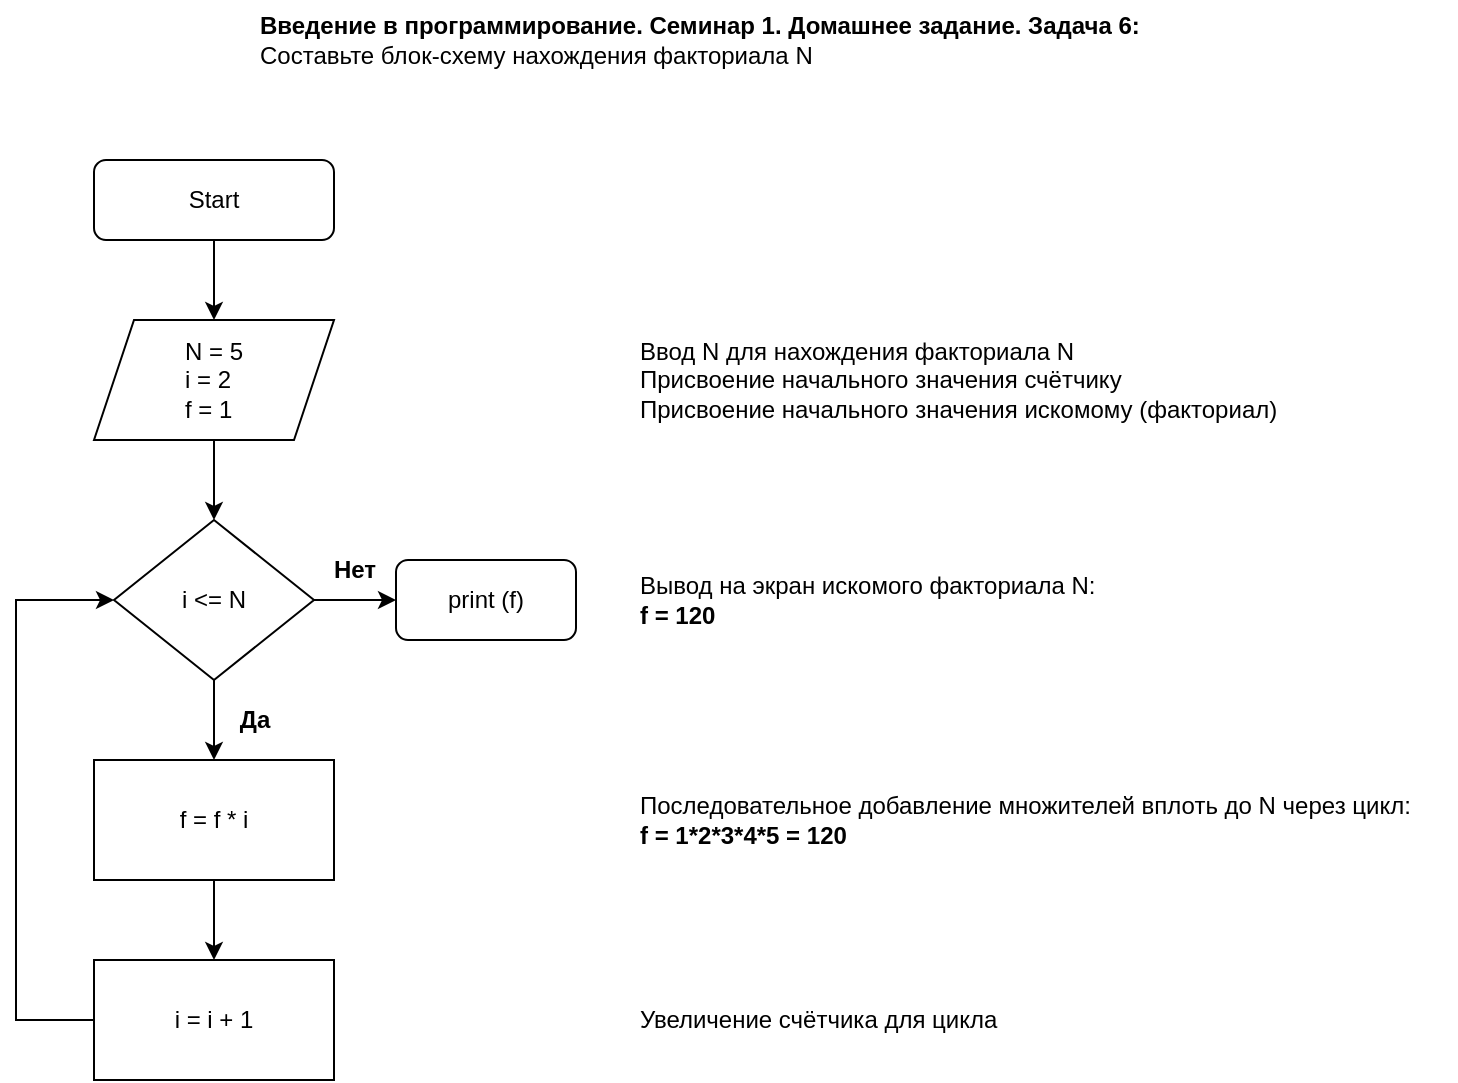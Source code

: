 <mxfile version="20.6.2" type="github">
  <diagram id="C5RBs43oDa-KdzZeNtuy" name="Page-1">
    <mxGraphModel dx="1422" dy="754" grid="1" gridSize="10" guides="1" tooltips="1" connect="1" arrows="1" fold="1" page="1" pageScale="1" pageWidth="827" pageHeight="1169" math="0" shadow="0">
      <root>
        <mxCell id="WIyWlLk6GJQsqaUBKTNV-0" />
        <mxCell id="WIyWlLk6GJQsqaUBKTNV-1" parent="WIyWlLk6GJQsqaUBKTNV-0" />
        <mxCell id="I4YClmw_gs8bAhVqxYCF-11" value="" style="edgeStyle=orthogonalEdgeStyle;rounded=0;orthogonalLoop=1;jettySize=auto;html=1;" parent="WIyWlLk6GJQsqaUBKTNV-1" source="I4YClmw_gs8bAhVqxYCF-12" edge="1">
          <mxGeometry relative="1" as="geometry">
            <mxPoint x="179" y="200" as="targetPoint" />
          </mxGeometry>
        </mxCell>
        <mxCell id="I4YClmw_gs8bAhVqxYCF-12" value="Start" style="rounded=1;whiteSpace=wrap;html=1;fontSize=12;glass=0;strokeWidth=1;shadow=0;" parent="WIyWlLk6GJQsqaUBKTNV-1" vertex="1">
          <mxGeometry x="119" y="120" width="120" height="40" as="geometry" />
        </mxCell>
        <mxCell id="I4YClmw_gs8bAhVqxYCF-13" value="print (f)" style="rounded=1;whiteSpace=wrap;html=1;fontSize=12;glass=0;strokeWidth=1;shadow=0;" parent="WIyWlLk6GJQsqaUBKTNV-1" vertex="1">
          <mxGeometry x="270" y="320" width="90" height="40" as="geometry" />
        </mxCell>
        <mxCell id="I4YClmw_gs8bAhVqxYCF-25" value="" style="edgeStyle=orthogonalEdgeStyle;rounded=0;orthogonalLoop=1;jettySize=auto;html=1;" parent="WIyWlLk6GJQsqaUBKTNV-1" source="I4YClmw_gs8bAhVqxYCF-15" target="I4YClmw_gs8bAhVqxYCF-22" edge="1">
          <mxGeometry relative="1" as="geometry" />
        </mxCell>
        <mxCell id="I4YClmw_gs8bAhVqxYCF-15" value="&lt;div style=&quot;text-align: justify;&quot;&gt;&lt;span style=&quot;background-color: initial;&quot;&gt;N = 5&lt;/span&gt;&lt;/div&gt;&lt;div style=&quot;text-align: justify;&quot;&gt;&lt;span style=&quot;background-color: initial;&quot;&gt;i = 2&lt;/span&gt;&lt;/div&gt;&lt;div style=&quot;text-align: justify;&quot;&gt;&lt;span style=&quot;background-color: initial;&quot;&gt;f = 1&lt;/span&gt;&lt;/div&gt;" style="shape=parallelogram;perimeter=parallelogramPerimeter;whiteSpace=wrap;html=1;fixedSize=1;" parent="WIyWlLk6GJQsqaUBKTNV-1" vertex="1">
          <mxGeometry x="119" y="200" width="120" height="60" as="geometry" />
        </mxCell>
        <mxCell id="I4YClmw_gs8bAhVqxYCF-18" value="Вывод на экран искомого факториала N:&amp;nbsp;&lt;br&gt;&lt;b&gt;f = 120&lt;/b&gt;" style="text;html=1;align=left;verticalAlign=middle;resizable=0;points=[];autosize=1;strokeColor=none;fillColor=none;" parent="WIyWlLk6GJQsqaUBKTNV-1" vertex="1">
          <mxGeometry x="390" y="320" width="250" height="40" as="geometry" />
        </mxCell>
        <mxCell id="I4YClmw_gs8bAhVqxYCF-19" value="&lt;div style=&quot;&quot;&gt;&lt;span style=&quot;background-color: initial;&quot;&gt;Последовательное добавление множителей вплоть до N через цикл:&amp;nbsp;&lt;/span&gt;&lt;/div&gt;&lt;div style=&quot;&quot;&gt;&lt;span style=&quot;background-color: initial;&quot;&gt;&lt;b&gt;f = 1*2*3*4*5 = 120&lt;/b&gt;&lt;/span&gt;&lt;/div&gt;" style="text;html=1;align=left;verticalAlign=middle;resizable=0;points=[];autosize=1;strokeColor=none;fillColor=none;" parent="WIyWlLk6GJQsqaUBKTNV-1" vertex="1">
          <mxGeometry x="390" y="430" width="410" height="40" as="geometry" />
        </mxCell>
        <mxCell id="I4YClmw_gs8bAhVqxYCF-20" value="Ввод N для нахождения факториала N&lt;br&gt;Присвоение начального значения счётчику&lt;br&gt;Присвоение начального значения искомому (факториал)" style="text;html=1;align=left;verticalAlign=middle;resizable=0;points=[];autosize=1;strokeColor=none;fillColor=none;" parent="WIyWlLk6GJQsqaUBKTNV-1" vertex="1">
          <mxGeometry x="390" y="200" width="340" height="60" as="geometry" />
        </mxCell>
        <mxCell id="I4YClmw_gs8bAhVqxYCF-21" value="&lt;b&gt;Введение в программирование. Семинар 1. Домашнее задание. Задача 6:&lt;br&gt;&lt;/b&gt;&lt;div&gt;&lt;div&gt;Составьте блок-схему&amp;nbsp;&lt;span style=&quot;background-color: initial;&quot;&gt;нахождения факториала N&lt;/span&gt;&lt;/div&gt;&lt;/div&gt;" style="text;html=1;align=left;verticalAlign=middle;resizable=0;points=[];autosize=1;strokeColor=none;fillColor=none;" parent="WIyWlLk6GJQsqaUBKTNV-1" vertex="1">
          <mxGeometry x="200" y="40" width="460" height="40" as="geometry" />
        </mxCell>
        <mxCell id="I4YClmw_gs8bAhVqxYCF-24" value="" style="edgeStyle=orthogonalEdgeStyle;rounded=0;orthogonalLoop=1;jettySize=auto;html=1;" parent="WIyWlLk6GJQsqaUBKTNV-1" source="I4YClmw_gs8bAhVqxYCF-22" target="I4YClmw_gs8bAhVqxYCF-23" edge="1">
          <mxGeometry relative="1" as="geometry" />
        </mxCell>
        <mxCell id="I4YClmw_gs8bAhVqxYCF-30" value="" style="edgeStyle=orthogonalEdgeStyle;rounded=0;orthogonalLoop=1;jettySize=auto;html=1;" parent="WIyWlLk6GJQsqaUBKTNV-1" source="I4YClmw_gs8bAhVqxYCF-22" target="I4YClmw_gs8bAhVqxYCF-13" edge="1">
          <mxGeometry relative="1" as="geometry" />
        </mxCell>
        <mxCell id="I4YClmw_gs8bAhVqxYCF-22" value="i &amp;lt;= N" style="rhombus;whiteSpace=wrap;html=1;" parent="WIyWlLk6GJQsqaUBKTNV-1" vertex="1">
          <mxGeometry x="129" y="300" width="100" height="80" as="geometry" />
        </mxCell>
        <mxCell id="I4YClmw_gs8bAhVqxYCF-40" value="" style="edgeStyle=orthogonalEdgeStyle;rounded=0;orthogonalLoop=1;jettySize=auto;html=1;" parent="WIyWlLk6GJQsqaUBKTNV-1" source="I4YClmw_gs8bAhVqxYCF-23" target="I4YClmw_gs8bAhVqxYCF-35" edge="1">
          <mxGeometry relative="1" as="geometry" />
        </mxCell>
        <mxCell id="I4YClmw_gs8bAhVqxYCF-23" value="f = f * i" style="rounded=0;whiteSpace=wrap;html=1;" parent="WIyWlLk6GJQsqaUBKTNV-1" vertex="1">
          <mxGeometry x="119" y="420" width="120" height="60" as="geometry" />
        </mxCell>
        <mxCell id="I4YClmw_gs8bAhVqxYCF-33" value="&lt;b&gt;Да&lt;/b&gt;" style="text;html=1;align=center;verticalAlign=middle;resizable=0;points=[];autosize=1;strokeColor=none;fillColor=none;" parent="WIyWlLk6GJQsqaUBKTNV-1" vertex="1">
          <mxGeometry x="179" y="385" width="40" height="30" as="geometry" />
        </mxCell>
        <mxCell id="I4YClmw_gs8bAhVqxYCF-34" value="&lt;b&gt;Нет&lt;/b&gt;" style="text;html=1;align=center;verticalAlign=middle;resizable=0;points=[];autosize=1;strokeColor=none;fillColor=none;" parent="WIyWlLk6GJQsqaUBKTNV-1" vertex="1">
          <mxGeometry x="229" y="310" width="40" height="30" as="geometry" />
        </mxCell>
        <mxCell id="I4YClmw_gs8bAhVqxYCF-37" style="edgeStyle=orthogonalEdgeStyle;rounded=0;orthogonalLoop=1;jettySize=auto;html=1;entryX=0;entryY=0.5;entryDx=0;entryDy=0;" parent="WIyWlLk6GJQsqaUBKTNV-1" source="I4YClmw_gs8bAhVqxYCF-35" target="I4YClmw_gs8bAhVqxYCF-22" edge="1">
          <mxGeometry relative="1" as="geometry">
            <Array as="points">
              <mxPoint x="80" y="550" />
              <mxPoint x="80" y="340" />
            </Array>
          </mxGeometry>
        </mxCell>
        <mxCell id="I4YClmw_gs8bAhVqxYCF-35" value="i = i + 1" style="rounded=0;whiteSpace=wrap;html=1;" parent="WIyWlLk6GJQsqaUBKTNV-1" vertex="1">
          <mxGeometry x="119" y="520" width="120" height="60" as="geometry" />
        </mxCell>
        <mxCell id="kNxFtXaIG3zbCcrtSIc3-0" value="&lt;div style=&quot;&quot;&gt;Увеличение счётчика для цикла&lt;br&gt;&lt;/div&gt;" style="text;html=1;align=left;verticalAlign=middle;resizable=0;points=[];autosize=1;strokeColor=none;fillColor=none;" vertex="1" parent="WIyWlLk6GJQsqaUBKTNV-1">
          <mxGeometry x="390" y="535" width="200" height="30" as="geometry" />
        </mxCell>
      </root>
    </mxGraphModel>
  </diagram>
</mxfile>
